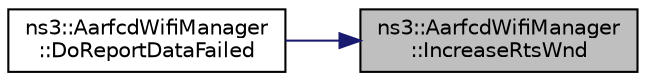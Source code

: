 digraph "ns3::AarfcdWifiManager::IncreaseRtsWnd"
{
 // LATEX_PDF_SIZE
  edge [fontname="Helvetica",fontsize="10",labelfontname="Helvetica",labelfontsize="10"];
  node [fontname="Helvetica",fontsize="10",shape=record];
  rankdir="RL";
  Node1 [label="ns3::AarfcdWifiManager\l::IncreaseRtsWnd",height=0.2,width=0.4,color="black", fillcolor="grey75", style="filled", fontcolor="black",tooltip="Increase the RTS window size of the given station."];
  Node1 -> Node2 [dir="back",color="midnightblue",fontsize="10",style="solid",fontname="Helvetica"];
  Node2 [label="ns3::AarfcdWifiManager\l::DoReportDataFailed",height=0.2,width=0.4,color="black", fillcolor="white", style="filled",URL="$classns3_1_1_aarfcd_wifi_manager.html#a612ab5074f5cdb94b64f8b5fe0936c05",tooltip="It is important to realize that \"recovery\" mode starts after failure of the first transmission after ..."];
}
